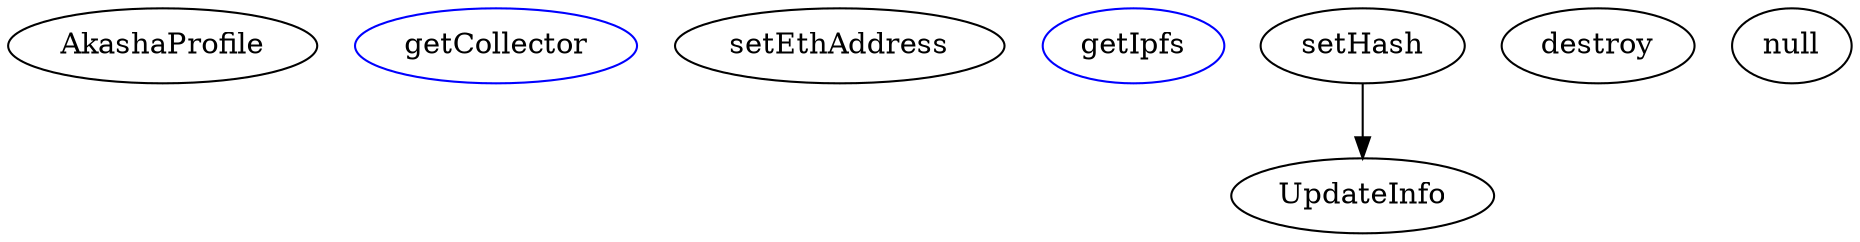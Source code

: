 strict digraph {
  AkashaProfile
  getCollector [color=blue]
  setEthAddress
  getIpfs [color=blue]
  setHash
  UpdateInfo
  destroy
  null
  setHash -> UpdateInfo
}

